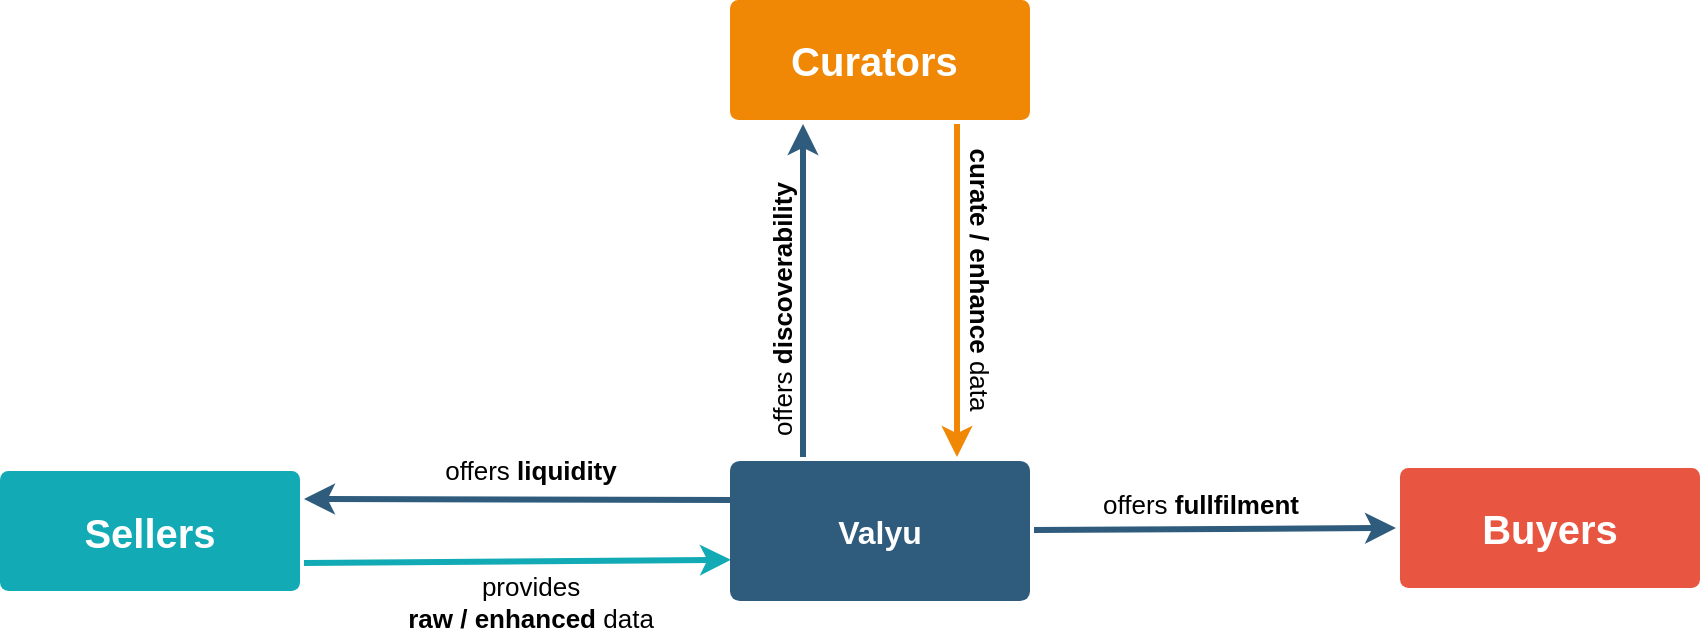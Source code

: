 <mxfile version="20.2.3" type="device"><diagram id="6a731a19-8d31-9384-78a2-239565b7b9f0" name="Page-1"><mxGraphModel dx="1303" dy="1442" grid="1" gridSize="10" guides="1" tooltips="1" connect="1" arrows="1" fold="1" page="1" pageScale="1" pageWidth="1169" pageHeight="827" background="none" math="0" shadow="0"><root><mxCell id="0"/><mxCell id="1" parent="0"/><mxCell id="ZpipcpCi1Zc9NctnYpop-1796" value="&lt;font style=&quot;font-size: 20px;&quot;&gt;Sellers&lt;/font&gt;" style="rounded=1;whiteSpace=wrap;html=1;shadow=0;labelBackgroundColor=none;strokeColor=none;strokeWidth=3;fillColor=#12aab5;fontFamily=Helvetica;fontSize=14;fontColor=#FFFFFF;align=center;spacing=5;fontStyle=1;arcSize=7;perimeterSpacing=2;" vertex="1" parent="1"><mxGeometry x="130" y="385.5" width="150" height="60" as="geometry"/></mxCell><mxCell id="ZpipcpCi1Zc9NctnYpop-1802" value="" style="edgeStyle=none;rounded=0;jumpStyle=none;html=1;shadow=0;labelBackgroundColor=none;startArrow=none;startFill=0;jettySize=auto;orthogonalLoop=1;strokeColor=#12AAB5;strokeWidth=3;fontFamily=Helvetica;fontSize=14;fontColor=#FFFFFF;spacing=5;fontStyle=1;fillColor=#b0e3e6;entryX=0.016;entryY=0.695;entryDx=0;entryDy=0;entryPerimeter=0;exitX=1;exitY=0.75;exitDx=0;exitDy=0;" edge="1" parent="1" source="ZpipcpCi1Zc9NctnYpop-1796" target="1749"><mxGeometry relative="1" as="geometry"><mxPoint x="360" y="430" as="sourcePoint"/><mxPoint x="490" y="430" as="targetPoint"/></mxGeometry></mxCell><mxCell id="ZpipcpCi1Zc9NctnYpop-1805" value="&lt;font style=&quot;font-size: 13px;&quot;&gt;provides &lt;br&gt;&lt;b&gt;raw / enhanced &lt;/b&gt;data&lt;/font&gt;" style="edgeLabel;html=1;align=center;verticalAlign=middle;resizable=0;points=[];" vertex="1" connectable="0" parent="ZpipcpCi1Zc9NctnYpop-1802"><mxGeometry x="-0.176" y="5" relative="1" as="geometry"><mxPoint x="25" y="25" as="offset"/></mxGeometry></mxCell><mxCell id="1745" value="" style="edgeStyle=none;rounded=0;jumpStyle=none;html=1;shadow=0;labelBackgroundColor=none;startArrow=none;startFill=0;endArrow=classic;endFill=1;jettySize=auto;orthogonalLoop=1;strokeColor=#2F5B7C;strokeWidth=3;fontFamily=Helvetica;fontSize=16;fontColor=#23445D;spacing=5;entryX=0.25;entryY=1;entryDx=0;entryDy=0;exitX=0.25;exitY=0;exitDx=0;exitDy=0;" parent="1" source="1749" target="1764" edge="1"><mxGeometry relative="1" as="geometry"><mxPoint x="539" y="360" as="sourcePoint"/></mxGeometry></mxCell><mxCell id="1749" value="Valyu" style="rounded=1;whiteSpace=wrap;html=1;shadow=0;labelBackgroundColor=none;strokeColor=none;strokeWidth=3;fillColor=#2F5B7C;fontFamily=Helvetica;fontSize=16;fontColor=#FFFFFF;align=center;fontStyle=1;spacing=5;arcSize=7;perimeterSpacing=2;" parent="1" vertex="1"><mxGeometry x="495" y="380.5" width="150" height="70" as="geometry"/></mxCell><mxCell id="1764" value="&lt;font style=&quot;font-size: 20px;&quot;&gt;Curators&amp;nbsp;&lt;/font&gt;" style="rounded=1;whiteSpace=wrap;html=1;shadow=0;labelBackgroundColor=none;strokeColor=none;strokeWidth=3;fillColor=#F08705;fontFamily=Helvetica;fontSize=14;fontColor=#FFFFFF;align=center;spacing=5;fontStyle=1;arcSize=7;perimeterSpacing=2;" parent="1" vertex="1"><mxGeometry x="495" y="150" width="150" height="60" as="geometry"/></mxCell><mxCell id="1770" value="" style="edgeStyle=none;rounded=0;jumpStyle=none;html=1;shadow=0;labelBackgroundColor=none;startArrow=none;startFill=0;endArrow=classic;endFill=1;jettySize=auto;orthogonalLoop=1;strokeColor=#F08705;strokeWidth=3;fontFamily=Helvetica;fontSize=14;fontColor=#FFFFFF;spacing=5;entryX=0.75;entryY=0;entryDx=0;entryDy=0;exitX=0.75;exitY=1;exitDx=0;exitDy=0;" parent="1" source="1764" target="1749" edge="1"><mxGeometry relative="1" as="geometry"><mxPoint x="540" y="240" as="sourcePoint"/><mxPoint x="510" y="290" as="targetPoint"/></mxGeometry></mxCell><mxCell id="ZpipcpCi1Zc9NctnYpop-1808" value="&lt;font style=&quot;font-size: 13px;&quot;&gt;&lt;b&gt;curate / enhance&lt;/b&gt; data&lt;/font&gt;" style="edgeLabel;html=1;align=center;verticalAlign=middle;resizable=0;points=[];rotation=90;" vertex="1" connectable="0" parent="1770"><mxGeometry x="-0.139" y="-2" relative="1" as="geometry"><mxPoint x="14" y="6" as="offset"/></mxGeometry></mxCell><mxCell id="ZpipcpCi1Zc9NctnYpop-1787" value="" style="edgeStyle=none;rounded=0;jumpStyle=none;html=1;shadow=0;labelBackgroundColor=none;startArrow=none;startFill=0;endArrow=classic;endFill=1;jettySize=auto;orthogonalLoop=1;strokeColor=#2F5B7C;strokeWidth=3;fontFamily=Helvetica;fontSize=16;fontColor=#23445D;spacing=5;entryX=0;entryY=0.5;entryDx=0;entryDy=0;" edge="1" parent="1" target="ZpipcpCi1Zc9NctnYpop-1791" source="1749"><mxGeometry relative="1" as="geometry"><mxPoint x="1010" y="540" as="sourcePoint"/><mxPoint x="750" y="490" as="targetPoint"/></mxGeometry></mxCell><mxCell id="ZpipcpCi1Zc9NctnYpop-1791" value="&lt;font style=&quot;font-size: 20px;&quot;&gt;Buyers&lt;/font&gt;" style="rounded=1;whiteSpace=wrap;html=1;shadow=0;labelBackgroundColor=none;strokeColor=none;strokeWidth=3;fillColor=#e85642;fontFamily=Helvetica;fontSize=14;fontColor=#FFFFFF;align=center;spacing=5;fontStyle=1;arcSize=7;perimeterSpacing=2;" vertex="1" parent="1"><mxGeometry x="830" y="384" width="150" height="60" as="geometry"/></mxCell><mxCell id="ZpipcpCi1Zc9NctnYpop-1806" value="&lt;font style=&quot;font-size: 13px;&quot;&gt;offers &lt;b&gt;discoverability&lt;/b&gt;&lt;/font&gt;" style="text;html=1;align=center;verticalAlign=middle;resizable=0;points=[];autosize=1;strokeColor=none;fillColor=none;rotation=-90;" vertex="1" parent="1"><mxGeometry x="446" y="290" width="150" height="30" as="geometry"/></mxCell><mxCell id="ZpipcpCi1Zc9NctnYpop-1810" value="&lt;font style=&quot;font-size: 13px;&quot;&gt;offers &lt;b&gt;fullfilment&lt;/b&gt;&lt;/font&gt;" style="text;html=1;align=center;verticalAlign=middle;resizable=0;points=[];autosize=1;strokeColor=none;fillColor=none;fontSize=18;" vertex="1" parent="1"><mxGeometry x="670" y="380.5" width="120" height="40" as="geometry"/></mxCell><mxCell id="ZpipcpCi1Zc9NctnYpop-1811" value="" style="edgeStyle=none;rounded=0;jumpStyle=none;html=1;shadow=0;labelBackgroundColor=none;startArrow=none;startFill=0;endArrow=classic;endFill=1;jettySize=auto;orthogonalLoop=1;strokeColor=#2F5B7C;strokeWidth=3;fontFamily=Helvetica;fontSize=16;fontColor=#23445D;spacing=5;entryX=1;entryY=0.25;entryDx=0;entryDy=0;" edge="1" parent="1" target="ZpipcpCi1Zc9NctnYpop-1796"><mxGeometry relative="1" as="geometry"><mxPoint x="500" y="400" as="sourcePoint"/><mxPoint x="440.0" y="252.0" as="targetPoint"/></mxGeometry></mxCell><mxCell id="ZpipcpCi1Zc9NctnYpop-1812" value="&lt;font style=&quot;font-size: 13px;&quot;&gt;offers &lt;b&gt;liquidity&lt;/b&gt;&lt;/font&gt;" style="text;html=1;align=center;verticalAlign=middle;resizable=0;points=[];autosize=1;strokeColor=none;fillColor=none;fontSize=11;" vertex="1" parent="1"><mxGeometry x="340" y="370" width="110" height="30" as="geometry"/></mxCell></root></mxGraphModel></diagram></mxfile>